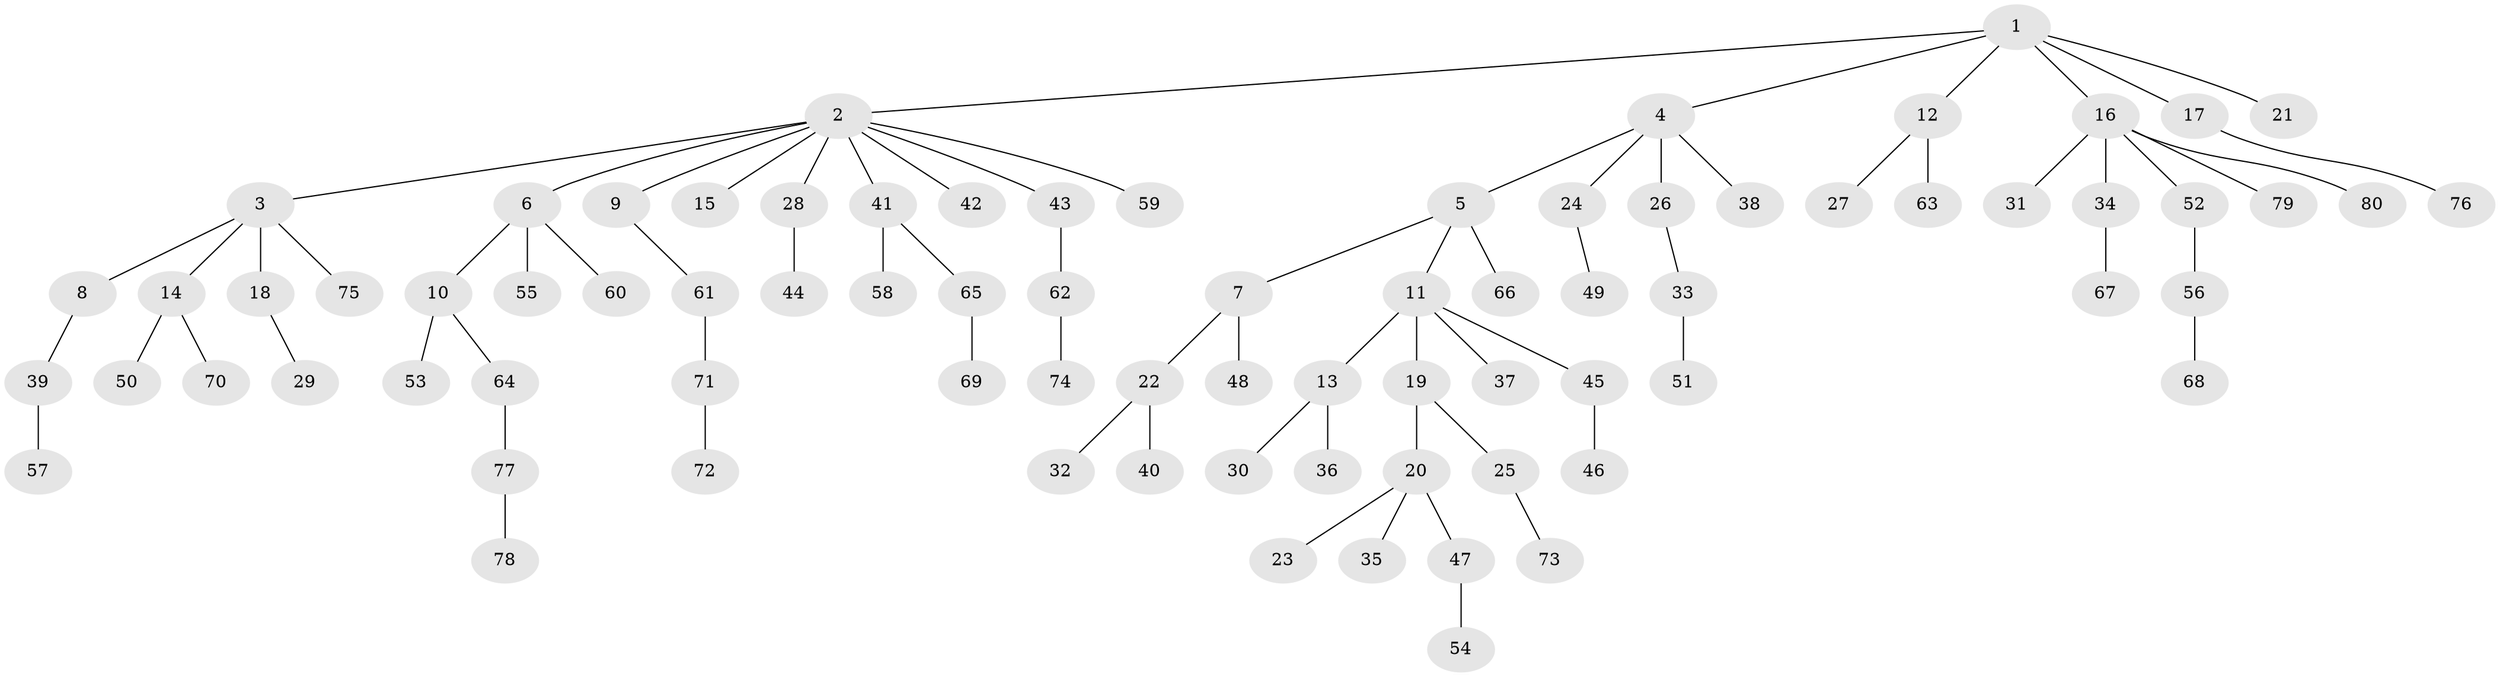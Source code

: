 // Generated by graph-tools (version 1.1) at 2025/53/03/09/25 04:53:27]
// undirected, 80 vertices, 79 edges
graph export_dot {
graph [start="1"]
  node [color=gray90,style=filled];
  1;
  2;
  3;
  4;
  5;
  6;
  7;
  8;
  9;
  10;
  11;
  12;
  13;
  14;
  15;
  16;
  17;
  18;
  19;
  20;
  21;
  22;
  23;
  24;
  25;
  26;
  27;
  28;
  29;
  30;
  31;
  32;
  33;
  34;
  35;
  36;
  37;
  38;
  39;
  40;
  41;
  42;
  43;
  44;
  45;
  46;
  47;
  48;
  49;
  50;
  51;
  52;
  53;
  54;
  55;
  56;
  57;
  58;
  59;
  60;
  61;
  62;
  63;
  64;
  65;
  66;
  67;
  68;
  69;
  70;
  71;
  72;
  73;
  74;
  75;
  76;
  77;
  78;
  79;
  80;
  1 -- 2;
  1 -- 4;
  1 -- 12;
  1 -- 16;
  1 -- 17;
  1 -- 21;
  2 -- 3;
  2 -- 6;
  2 -- 9;
  2 -- 15;
  2 -- 28;
  2 -- 41;
  2 -- 42;
  2 -- 43;
  2 -- 59;
  3 -- 8;
  3 -- 14;
  3 -- 18;
  3 -- 75;
  4 -- 5;
  4 -- 24;
  4 -- 26;
  4 -- 38;
  5 -- 7;
  5 -- 11;
  5 -- 66;
  6 -- 10;
  6 -- 55;
  6 -- 60;
  7 -- 22;
  7 -- 48;
  8 -- 39;
  9 -- 61;
  10 -- 53;
  10 -- 64;
  11 -- 13;
  11 -- 19;
  11 -- 37;
  11 -- 45;
  12 -- 27;
  12 -- 63;
  13 -- 30;
  13 -- 36;
  14 -- 50;
  14 -- 70;
  16 -- 31;
  16 -- 34;
  16 -- 52;
  16 -- 79;
  16 -- 80;
  17 -- 76;
  18 -- 29;
  19 -- 20;
  19 -- 25;
  20 -- 23;
  20 -- 35;
  20 -- 47;
  22 -- 32;
  22 -- 40;
  24 -- 49;
  25 -- 73;
  26 -- 33;
  28 -- 44;
  33 -- 51;
  34 -- 67;
  39 -- 57;
  41 -- 58;
  41 -- 65;
  43 -- 62;
  45 -- 46;
  47 -- 54;
  52 -- 56;
  56 -- 68;
  61 -- 71;
  62 -- 74;
  64 -- 77;
  65 -- 69;
  71 -- 72;
  77 -- 78;
}
